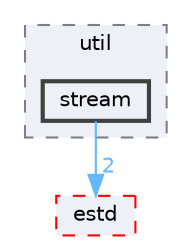 digraph "stream"
{
 // LATEX_PDF_SIZE
  bgcolor="transparent";
  edge [fontname=Helvetica,fontsize=10,labelfontname=Helvetica,labelfontsize=10];
  node [fontname=Helvetica,fontsize=10,shape=box,height=0.2,width=0.4];
  compound=true
  subgraph clusterdir_32c52d192ab7c53d1c5f75b00cf624b1 {
    graph [ bgcolor="#edf0f7", pencolor="grey50", label="util", fontname=Helvetica,fontsize=10 style="filled,dashed", URL="dir_32c52d192ab7c53d1c5f75b00cf624b1.html",tooltip=""]
  dir_2b260ff59f0a4933f10d2310dbd8b9d2 [label="stream", fillcolor="#edf0f7", color="grey25", style="filled,bold", URL="dir_2b260ff59f0a4933f10d2310dbd8b9d2.html",tooltip=""];
  }
  dir_705ed472854f071e46e92f9933f4d565 [label="estd", fillcolor="#edf0f7", color="red", style="filled,dashed", URL="dir_705ed472854f071e46e92f9933f4d565.html",tooltip=""];
  dir_2b260ff59f0a4933f10d2310dbd8b9d2->dir_705ed472854f071e46e92f9933f4d565 [headlabel="2", labeldistance=1.5 headhref="dir_000204_000075.html" href="dir_000204_000075.html" color="steelblue1" fontcolor="steelblue1"];
}
